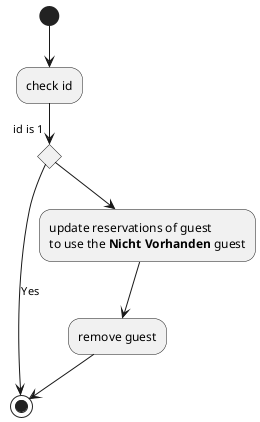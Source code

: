 @startuml
(*)  --> "check id"
If "id is 1" then
--> [Yes] (*)
else
--> "update reservations of guest\nto use the <b>Nicht Vorhanden</b> guest"
Endif
--> "remove guest"
-->(*)
@enduml